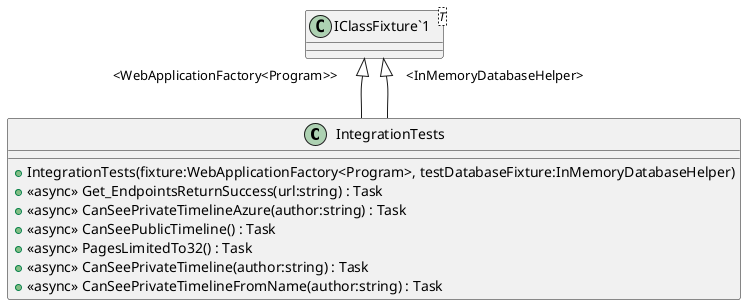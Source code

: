 @startuml
class IntegrationTests {
    + IntegrationTests(fixture:WebApplicationFactory<Program>, testDatabaseFixture:InMemoryDatabaseHelper)
    + <<async>> Get_EndpointsReturnSuccess(url:string) : Task
    + <<async>> CanSeePrivateTimelineAzure(author:string) : Task
    + <<async>> CanSeePublicTimeline() : Task
    + <<async>> PagesLimitedTo32() : Task
    + <<async>> CanSeePrivateTimeline(author:string) : Task
    + <<async>> CanSeePrivateTimelineFromName(author:string) : Task
}
class "IClassFixture`1"<T> {
}
"IClassFixture`1" "<WebApplicationFactory<Program>>" <|-- IntegrationTests
"IClassFixture`1" "<InMemoryDatabaseHelper>" <|-- IntegrationTests
@enduml
